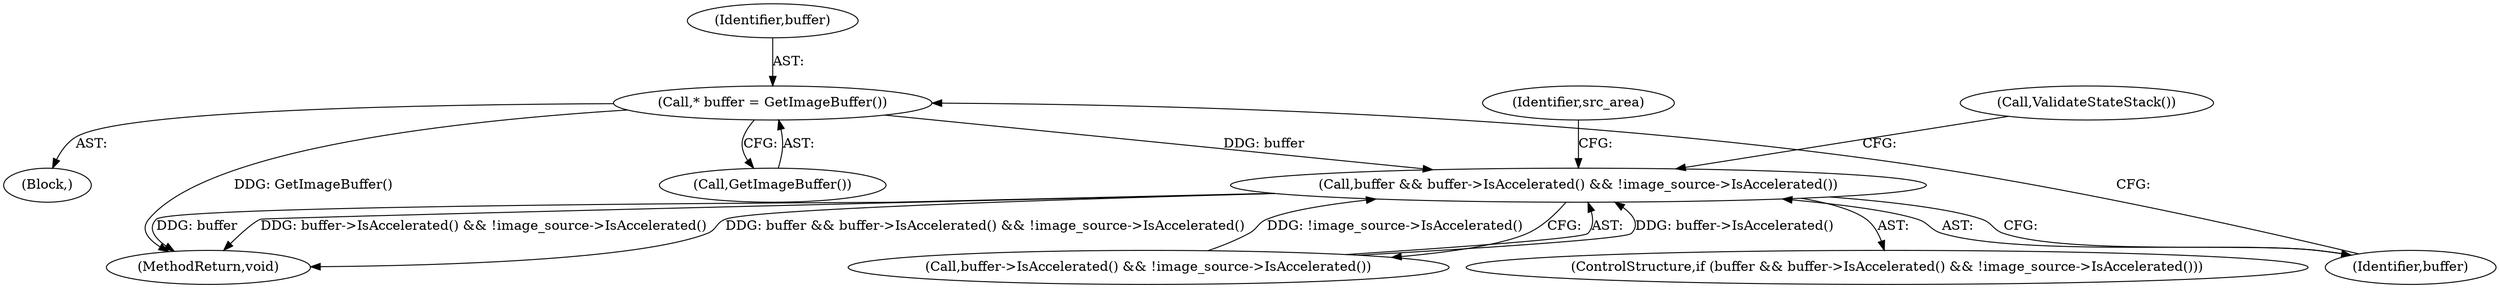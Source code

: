 digraph "0_Chrome_6ed26f014f76f10e76e80636027a2db9dcbe1664_2@pointer" {
"1000477" [label="(Call,* buffer = GetImageBuffer())"];
"1000481" [label="(Call,buffer && buffer->IsAccelerated() && !image_source->IsAccelerated())"];
"1000480" [label="(ControlStructure,if (buffer && buffer->IsAccelerated() && !image_source->IsAccelerated()))"];
"1000490" [label="(Identifier,src_area)"];
"1000478" [label="(Identifier,buffer)"];
"1000568" [label="(MethodReturn,void)"];
"1000477" [label="(Call,* buffer = GetImageBuffer())"];
"1000482" [label="(Identifier,buffer)"];
"1000479" [label="(Call,GetImageBuffer())"];
"1000481" [label="(Call,buffer && buffer->IsAccelerated() && !image_source->IsAccelerated())"];
"1000531" [label="(Call,ValidateStateStack())"];
"1000114" [label="(Block,)"];
"1000483" [label="(Call,buffer->IsAccelerated() && !image_source->IsAccelerated())"];
"1000477" -> "1000114"  [label="AST: "];
"1000477" -> "1000479"  [label="CFG: "];
"1000478" -> "1000477"  [label="AST: "];
"1000479" -> "1000477"  [label="AST: "];
"1000482" -> "1000477"  [label="CFG: "];
"1000477" -> "1000568"  [label="DDG: GetImageBuffer()"];
"1000477" -> "1000481"  [label="DDG: buffer"];
"1000481" -> "1000480"  [label="AST: "];
"1000481" -> "1000482"  [label="CFG: "];
"1000481" -> "1000483"  [label="CFG: "];
"1000482" -> "1000481"  [label="AST: "];
"1000483" -> "1000481"  [label="AST: "];
"1000490" -> "1000481"  [label="CFG: "];
"1000531" -> "1000481"  [label="CFG: "];
"1000481" -> "1000568"  [label="DDG: buffer->IsAccelerated() && !image_source->IsAccelerated()"];
"1000481" -> "1000568"  [label="DDG: buffer && buffer->IsAccelerated() && !image_source->IsAccelerated()"];
"1000481" -> "1000568"  [label="DDG: buffer"];
"1000483" -> "1000481"  [label="DDG: buffer->IsAccelerated()"];
"1000483" -> "1000481"  [label="DDG: !image_source->IsAccelerated()"];
}
